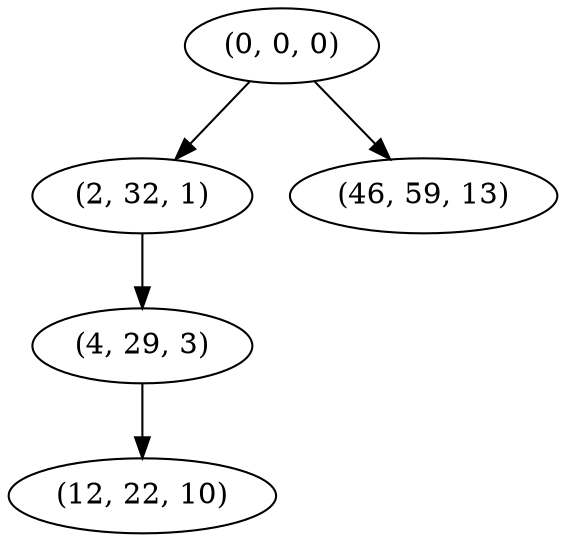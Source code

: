 digraph tree {
    "(0, 0, 0)";
    "(2, 32, 1)";
    "(4, 29, 3)";
    "(12, 22, 10)";
    "(46, 59, 13)";
    "(0, 0, 0)" -> "(2, 32, 1)";
    "(0, 0, 0)" -> "(46, 59, 13)";
    "(2, 32, 1)" -> "(4, 29, 3)";
    "(4, 29, 3)" -> "(12, 22, 10)";
}
